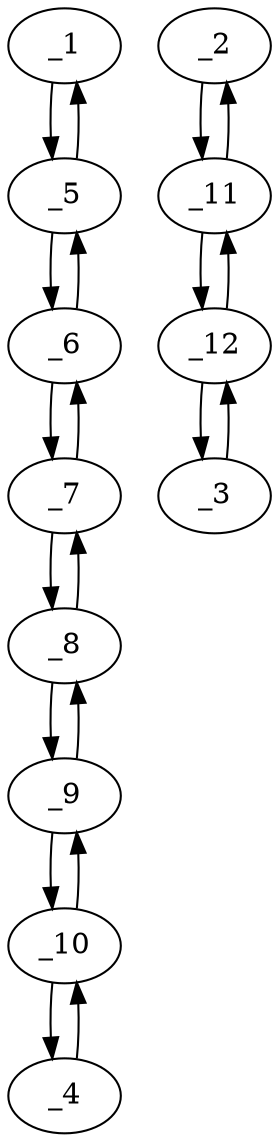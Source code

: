 digraph f1578_01 {
	_1	 [x="126.000000",
		y="116.000000"];
	_5	 [x="116.000000",
		y="124.000000"];
	_1 -> _5	 [angle="2.466852",
		orient="0.624695"];
	_2	 [x="188.000000",
		y="145.000000"];
	_11	 [x="199.000000",
		y="135.000000"];
	_2 -> _11	 [angle="-0.737815",
		orient="-0.672673"];
	_3	 [x="217.000000",
		y="160.000000"];
	_12	 [x="211.000000",
		y="145.000000"];
	_3 -> _12	 [angle="-1.951303",
		orient="-0.928477"];
	_4	 [x="48.000000",
		y="183.000000"];
	_10	 [x="54.000000",
		y="167.000000"];
	_4 -> _10	 [angle="-1.212026",
		orient="-0.936329"];
	_5 -> _1	 [angle="-0.674741",
		orient="-0.624695"];
	_6	 [x="96.000000",
		y="123.000000"];
	_5 -> _6	 [angle="-3.091634",
		orient="-0.049938"];
	_6 -> _5	 [angle="0.049958",
		orient="0.049938"];
	_7	 [x="82.000000",
		y="131.000000"];
	_6 -> _7	 [angle="2.622447",
		orient="0.496139"];
	_7 -> _6	 [angle="-0.519146",
		orient="-0.496139"];
	_8	 [x="74.000000",
		y="144.000000"];
	_7 -> _8	 [angle="2.122451",
		orient="0.851658"];
	_8 -> _7	 [angle="-1.019141",
		orient="-0.851658"];
	_9	 [x="61.000000",
		y="153.000000"];
	_8 -> _9	 [angle="2.536048",
		orient="0.569210"];
	_9 -> _8	 [angle="-0.605545",
		orient="-0.569210"];
	_9 -> _10	 [angle="2.034444",
		orient="0.894427"];
	_10 -> _4	 [angle="1.929567",
		orient="0.936329"];
	_10 -> _9	 [angle="-1.107149",
		orient="-0.894427"];
	_11 -> _2	 [angle="2.403778",
		orient="0.672673"];
	_11 -> _12	 [angle="0.694738",
		orient="0.640184"];
	_12 -> _3	 [angle="1.190290",
		orient="0.928477"];
	_12 -> _11	 [angle="-2.446854",
		orient="-0.640184"];
}
